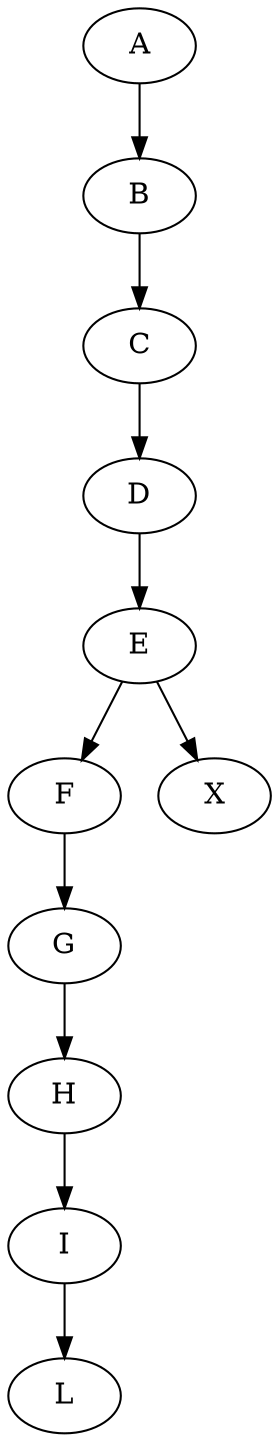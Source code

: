 digraph G {
1 [label="A"];
2 [label="B"];
3 [label="C"];
4 [label="D"];
5 [label="E"];
6 [label="F"];
7 [label="G"];
8 [label="H"];
9 [label="I"];
10 [label="L"];
0 [label="X"];
1 -> 2;
2 -> 3;
3 -> 4;
4 -> 5;
5 -> 6;
6 -> 7;
7 -> 8;
8 -> 9;
9 -> 10;
5 -> 0;
}
